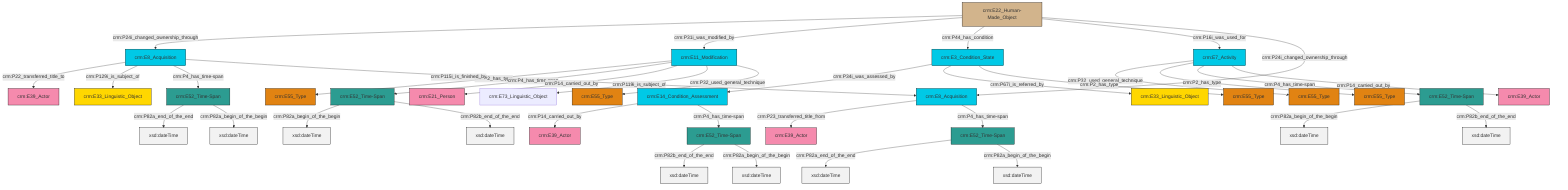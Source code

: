 graph TD
classDef Literal fill:#f2f2f2,stroke:#000000;
classDef CRM_Entity fill:#FFFFFF,stroke:#000000;
classDef Temporal_Entity fill:#00C9E6, stroke:#000000;
classDef Type fill:#E18312, stroke:#000000;
classDef Time-Span fill:#2C9C91, stroke:#000000;
classDef Appellation fill:#FFEB7F, stroke:#000000;
classDef Place fill:#008836, stroke:#000000;
classDef Persistent_Item fill:#B266B2, stroke:#000000;
classDef Conceptual_Object fill:#FFD700, stroke:#000000;
classDef Physical_Thing fill:#D2B48C, stroke:#000000;
classDef Actor fill:#f58aad, stroke:#000000;
classDef PC_Classes fill:#4ce600, stroke:#000000;
classDef Multi fill:#cccccc,stroke:#000000;

4["crm:E3_Condition_State"]:::Temporal_Entity -->|crm:P34i_was_assessed_by| 5["crm:E14_Condition_Assessment"]:::Temporal_Entity
6["crm:E11_Modification"]:::Temporal_Entity -->|crm:P2_has_type| 7["crm:E55_Type"]:::Type
8["crm:E8_Acquisition"]:::Temporal_Entity -->|crm:P22_transferred_title_to| 9["crm:E39_Actor"]:::Actor
10["crm:E7_Activity"]:::Temporal_Entity -->|crm:P32_used_general_technique| 11["crm:E55_Type"]:::Type
10["crm:E7_Activity"]:::Temporal_Entity -->|crm:P2_has_type| 13["crm:E55_Type"]:::Type
14["crm:E22_Human-Made_Object"]:::Physical_Thing -->|crm:P24i_changed_ownership_through| 8["crm:E8_Acquisition"]:::Temporal_Entity
6["crm:E11_Modification"]:::Temporal_Entity -->|crm:P4_has_time-span| 19["crm:E52_Time-Span"]:::Time-Span
10["crm:E7_Activity"]:::Temporal_Entity -->|crm:P4_has_time-span| 22["crm:E52_Time-Span"]:::Time-Span
22["crm:E52_Time-Span"]:::Time-Span -->|crm:P82a_begin_of_the_begin| 25[xsd:dateTime]:::Literal
8["crm:E8_Acquisition"]:::Temporal_Entity -->|crm:P129i_is_subject_of| 2["crm:E33_Linguistic_Object"]:::Conceptual_Object
27["crm:E8_Acquisition"]:::Temporal_Entity -->|crm:P23_transferred_title_from| 28["crm:E39_Actor"]:::Actor
6["crm:E11_Modification"]:::Temporal_Entity -->|crm:P14_carried_out_by| 0["crm:E21_Person"]:::Actor
19["crm:E52_Time-Span"]:::Time-Span -->|crm:P82a_begin_of_the_begin| 37[xsd:dateTime]:::Literal
4["crm:E3_Condition_State"]:::Temporal_Entity -->|crm:P67i_is_referred_by| 15["crm:E33_Linguistic_Object"]:::Conceptual_Object
27["crm:E8_Acquisition"]:::Temporal_Entity -->|crm:P4_has_time-span| 33["crm:E52_Time-Span"]:::Time-Span
4["crm:E3_Condition_State"]:::Temporal_Entity -->|crm:P2_has_type| 42["crm:E55_Type"]:::Type
14["crm:E22_Human-Made_Object"]:::Physical_Thing -->|crm:P31i_was_modified_by| 6["crm:E11_Modification"]:::Temporal_Entity
17["crm:E52_Time-Span"]:::Time-Span -->|crm:P82b_end_of_the_end| 44[xsd:dateTime]:::Literal
6["crm:E11_Modification"]:::Temporal_Entity -->|crm:P119i_is_subject_of| 20["crm:E73_Linguistic_Object"]:::Default
5["crm:E14_Condition_Assessment"]:::Temporal_Entity -->|crm:P14_carried_out_by| 40["crm:E39_Actor"]:::Actor
29["crm:E52_Time-Span"]:::Time-Span -->|crm:P82a_end_of_the_end| 47[xsd:dateTime]:::Literal
33["crm:E52_Time-Span"]:::Time-Span -->|crm:P82a_end_of_the_end| 48[xsd:dateTime]:::Literal
19["crm:E52_Time-Span"]:::Time-Span -->|crm:P82b_end_of_the_end| 51[xsd:dateTime]:::Literal
33["crm:E52_Time-Span"]:::Time-Span -->|crm:P82a_begin_of_the_begin| 53[xsd:dateTime]:::Literal
14["crm:E22_Human-Made_Object"]:::Physical_Thing -->|crm:P44_has_condition| 4["crm:E3_Condition_State"]:::Temporal_Entity
10["crm:E7_Activity"]:::Temporal_Entity -->|crm:P14_carried_out_by| 49["crm:E39_Actor"]:::Actor
14["crm:E22_Human-Made_Object"]:::Physical_Thing -->|crm:P16i_was_used_for| 10["crm:E7_Activity"]:::Temporal_Entity
6["crm:E11_Modification"]:::Temporal_Entity -->|crm:P32_used_general_technique| 45["crm:E55_Type"]:::Type
17["crm:E52_Time-Span"]:::Time-Span -->|crm:P82a_begin_of_the_begin| 55[xsd:dateTime]:::Literal
5["crm:E14_Condition_Assessment"]:::Temporal_Entity -->|crm:P4_has_time-span| 17["crm:E52_Time-Span"]:::Time-Span
29["crm:E52_Time-Span"]:::Time-Span -->|crm:P82a_begin_of_the_begin| 57[xsd:dateTime]:::Literal
8["crm:E8_Acquisition"]:::Temporal_Entity -->|crm:P4_has_time-span| 29["crm:E52_Time-Span"]:::Time-Span
8["crm:E8_Acquisition"]:::Temporal_Entity -->|crm:P115i_is_finished_by| 27["crm:E8_Acquisition"]:::Temporal_Entity
14["crm:E22_Human-Made_Object"]:::Physical_Thing -->|crm:P24i_changed_ownership_through| 27["crm:E8_Acquisition"]:::Temporal_Entity
22["crm:E52_Time-Span"]:::Time-Span -->|crm:P82b_end_of_the_end| 59[xsd:dateTime]:::Literal